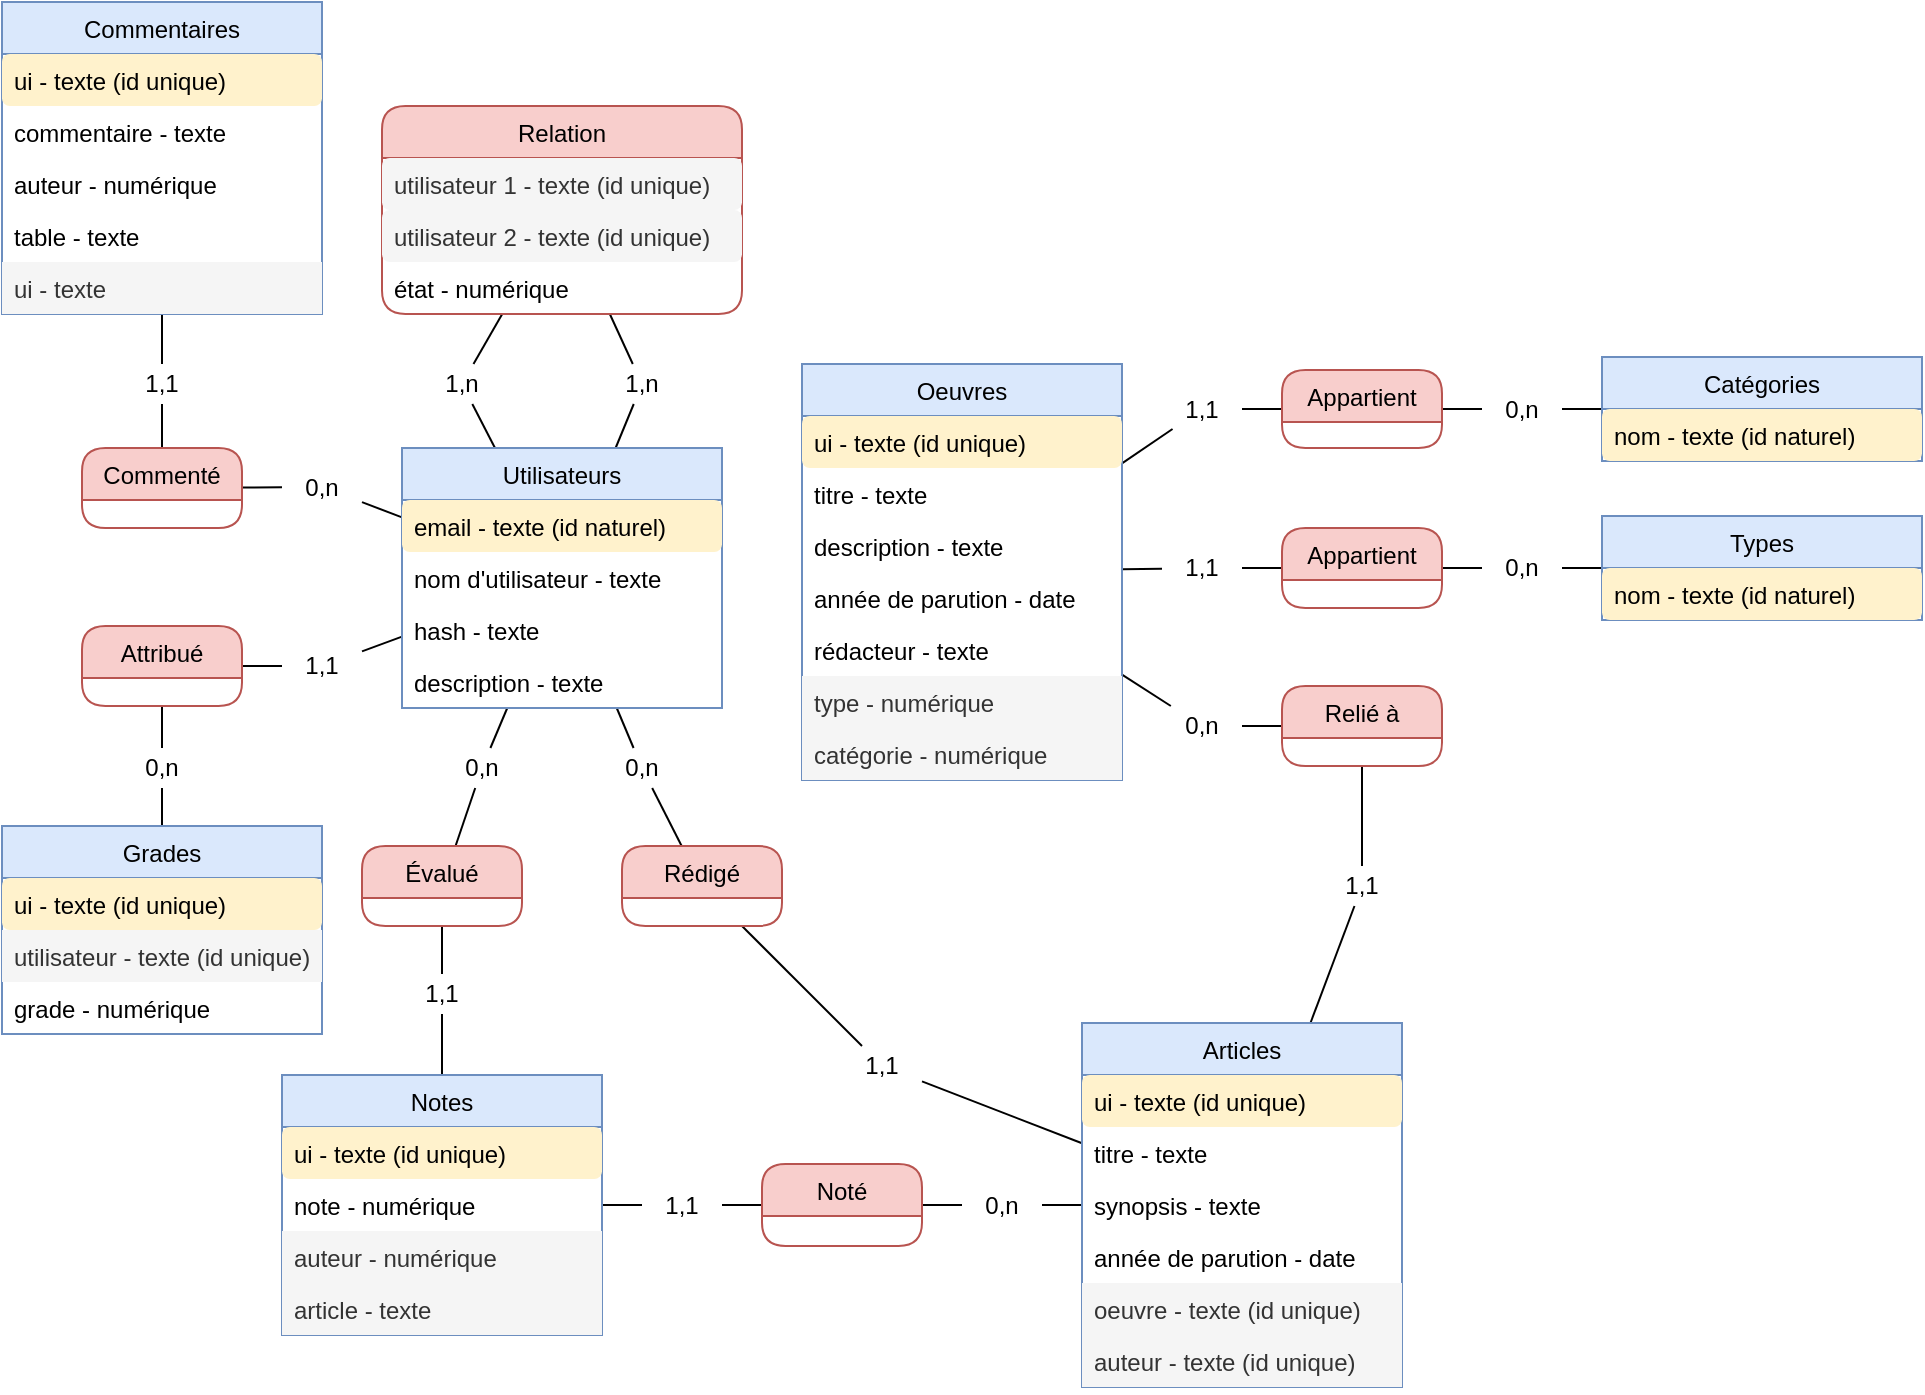 <mxfile version="12.9.9" type="device"><diagram id="rgYqjdOzjrFk8tCGsVnQ" name="Page-1"><mxGraphModel dx="1551" dy="1151" grid="1" gridSize="10" guides="1" tooltips="1" connect="1" arrows="1" fold="1" page="1" pageScale="1" pageWidth="1169" pageHeight="827" math="0" shadow="0"><root><mxCell id="0"/><mxCell id="1" parent="0"/><mxCell id="88NDeCI2T-r8Wqjc7Tor-28" value="" style="endArrow=none;html=1;" parent="1" source="88NDeCI2T-r8Wqjc7Tor-127" target="88NDeCI2T-r8Wqjc7Tor-65" edge="1"><mxGeometry width="50" height="50" relative="1" as="geometry"><mxPoint x="600" y="550" as="sourcePoint"/><mxPoint x="650" y="500" as="targetPoint"/></mxGeometry></mxCell><mxCell id="88NDeCI2T-r8Wqjc7Tor-29" value="" style="endArrow=none;html=1;" parent="1" source="88NDeCI2T-r8Wqjc7Tor-123" target="88NDeCI2T-r8Wqjc7Tor-69" edge="1"><mxGeometry width="50" height="50" relative="1" as="geometry"><mxPoint x="750" y="414.75" as="sourcePoint"/><mxPoint x="910" y="434.25" as="targetPoint"/></mxGeometry></mxCell><mxCell id="88NDeCI2T-r8Wqjc7Tor-30" value="" style="endArrow=none;html=1;" parent="1" source="88NDeCI2T-r8Wqjc7Tor-117" target="88NDeCI2T-r8Wqjc7Tor-35" edge="1"><mxGeometry width="50" height="50" relative="1" as="geometry"><mxPoint x="750" y="435.25" as="sourcePoint"/><mxPoint x="840" y="660" as="targetPoint"/></mxGeometry></mxCell><mxCell id="88NDeCI2T-r8Wqjc7Tor-38" value="" style="endArrow=none;html=1;" parent="1" source="88NDeCI2T-r8Wqjc7Tor-119" target="88NDeCI2T-r8Wqjc7Tor-35" edge="1"><mxGeometry width="50" height="50" relative="1" as="geometry"><mxPoint x="670" y="685.6" as="sourcePoint"/><mxPoint x="730.458" y="646" as="targetPoint"/></mxGeometry></mxCell><mxCell id="88NDeCI2T-r8Wqjc7Tor-39" value="" style="endArrow=none;html=1;" parent="1" source="88NDeCI2T-r8Wqjc7Tor-113" target="88NDeCI2T-r8Wqjc7Tor-20" edge="1"><mxGeometry width="50" height="50" relative="1" as="geometry"><mxPoint x="710" y="647.25" as="sourcePoint"/><mxPoint x="887.286" y="537" as="targetPoint"/></mxGeometry></mxCell><mxCell id="88NDeCI2T-r8Wqjc7Tor-41" value="" style="endArrow=none;html=1;" parent="1" source="88NDeCI2T-r8Wqjc7Tor-105" target="88NDeCI2T-r8Wqjc7Tor-75" edge="1"><mxGeometry width="50" height="50" relative="1" as="geometry"><mxPoint x="550" y="674.171" as="sourcePoint"/><mxPoint x="300" y="602.829" as="targetPoint"/></mxGeometry></mxCell><mxCell id="88NDeCI2T-r8Wqjc7Tor-42" value="" style="endArrow=none;html=1;" parent="1" source="88NDeCI2T-r8Wqjc7Tor-109" target="88NDeCI2T-r8Wqjc7Tor-72" edge="1"><mxGeometry width="50" height="50" relative="1" as="geometry"><mxPoint x="201.08" y="469" as="sourcePoint"/><mxPoint x="208.92" y="515.0" as="targetPoint"/></mxGeometry></mxCell><mxCell id="88NDeCI2T-r8Wqjc7Tor-59" value="" style="endArrow=none;html=1;" parent="1" source="88NDeCI2T-r8Wqjc7Tor-89" target="88NDeCI2T-r8Wqjc7Tor-85" edge="1"><mxGeometry width="50" height="50" relative="1" as="geometry"><mxPoint x="310" y="369.0" as="sourcePoint"/><mxPoint x="230" y="373" as="targetPoint"/></mxGeometry></mxCell><mxCell id="88NDeCI2T-r8Wqjc7Tor-68" value="" style="endArrow=none;html=1;" parent="1" source="88NDeCI2T-r8Wqjc7Tor-129" target="88NDeCI2T-r8Wqjc7Tor-65" edge="1"><mxGeometry width="50" height="50" relative="1" as="geometry"><mxPoint x="750" y="365.4" as="sourcePoint"/><mxPoint x="830" y="325.8" as="targetPoint"/></mxGeometry></mxCell><mxCell id="88NDeCI2T-r8Wqjc7Tor-71" value="" style="endArrow=none;html=1;" parent="1" source="88NDeCI2T-r8Wqjc7Tor-125" target="88NDeCI2T-r8Wqjc7Tor-69" edge="1"><mxGeometry width="50" height="50" relative="1" as="geometry"><mxPoint x="750" y="405.0" as="sourcePoint"/><mxPoint x="830" y="405.0" as="targetPoint"/></mxGeometry></mxCell><mxCell id="88NDeCI2T-r8Wqjc7Tor-74" value="" style="endArrow=none;html=1;" parent="1" source="88NDeCI2T-r8Wqjc7Tor-111" target="88NDeCI2T-r8Wqjc7Tor-72" edge="1"><mxGeometry width="50" height="50" relative="1" as="geometry"><mxPoint x="422.5" y="430" as="sourcePoint"/><mxPoint x="457.0" y="499.0" as="targetPoint"/></mxGeometry></mxCell><mxCell id="88NDeCI2T-r8Wqjc7Tor-77" value="" style="endArrow=none;html=1;" parent="1" source="88NDeCI2T-r8Wqjc7Tor-107" target="88NDeCI2T-r8Wqjc7Tor-75" edge="1"><mxGeometry width="50" height="50" relative="1" as="geometry"><mxPoint x="390" y="430" as="sourcePoint"/><mxPoint x="390" y="499.0" as="targetPoint"/></mxGeometry></mxCell><mxCell id="88NDeCI2T-r8Wqjc7Tor-80" value="" style="endArrow=none;html=1;" parent="1" source="88NDeCI2T-r8Wqjc7Tor-115" target="88NDeCI2T-r8Wqjc7Tor-2" edge="1"><mxGeometry width="50" height="50" relative="1" as="geometry"><mxPoint x="550" y="684.0" as="sourcePoint"/><mxPoint x="490" y="729" as="targetPoint"/></mxGeometry></mxCell><mxCell id="88NDeCI2T-r8Wqjc7Tor-83" value="" style="endArrow=none;html=1;" parent="1" source="88NDeCI2T-r8Wqjc7Tor-95" target="88NDeCI2T-r8Wqjc7Tor-81" edge="1"><mxGeometry width="50" height="50" relative="1" as="geometry"><mxPoint x="310" y="427" as="sourcePoint"/><mxPoint x="217.097" y="499" as="targetPoint"/></mxGeometry></mxCell><mxCell id="88NDeCI2T-r8Wqjc7Tor-84" value="" style="endArrow=none;html=1;" parent="1" source="88NDeCI2T-r8Wqjc7Tor-93" target="88NDeCI2T-r8Wqjc7Tor-13" edge="1"><mxGeometry width="50" height="50" relative="1" as="geometry"><mxPoint x="310" y="365" as="sourcePoint"/><mxPoint x="230" y="365" as="targetPoint"/></mxGeometry></mxCell><mxCell id="88NDeCI2T-r8Wqjc7Tor-87" value="" style="endArrow=none;html=1;" parent="1" source="88NDeCI2T-r8Wqjc7Tor-91" target="88NDeCI2T-r8Wqjc7Tor-85" edge="1"><mxGeometry width="50" height="50" relative="1" as="geometry"><mxPoint x="332.123" y="430" as="sourcePoint"/><mxPoint x="283.151" y="485" as="targetPoint"/></mxGeometry></mxCell><mxCell id="88NDeCI2T-r8Wqjc7Tor-89" value="1,1" style="text;html=1;strokeColor=none;fillColor=none;align=center;verticalAlign=middle;whiteSpace=wrap;rounded=0;" parent="1" vertex="1"><mxGeometry x="240" y="389" width="40" height="20" as="geometry"/></mxCell><mxCell id="88NDeCI2T-r8Wqjc7Tor-90" value="" style="endArrow=none;html=1;" parent="1" source="e8f-kxlMk1hAoLejaDmh-24" target="88NDeCI2T-r8Wqjc7Tor-89" edge="1"><mxGeometry width="50" height="50" relative="1" as="geometry"><mxPoint x="300" y="371" as="sourcePoint"/><mxPoint x="220" y="387.0" as="targetPoint"/></mxGeometry></mxCell><mxCell id="88NDeCI2T-r8Wqjc7Tor-91" value="0,n" style="text;html=1;strokeColor=none;fillColor=none;align=center;verticalAlign=middle;whiteSpace=wrap;rounded=0;" parent="1" vertex="1"><mxGeometry x="160" y="440" width="40" height="20" as="geometry"/></mxCell><mxCell id="88NDeCI2T-r8Wqjc7Tor-92" value="" style="endArrow=none;html=1;" parent="1" source="88NDeCI2T-r8Wqjc7Tor-54" target="88NDeCI2T-r8Wqjc7Tor-91" edge="1"><mxGeometry width="50" height="50" relative="1" as="geometry"><mxPoint x="60" y="410.6" as="sourcePoint"/><mxPoint x="140" y="400.2" as="targetPoint"/></mxGeometry></mxCell><mxCell id="88NDeCI2T-r8Wqjc7Tor-93" value="1,1" style="text;html=1;strokeColor=none;fillColor=none;align=center;verticalAlign=middle;whiteSpace=wrap;rounded=0;" parent="1" vertex="1"><mxGeometry x="160" y="248" width="40" height="20" as="geometry"/></mxCell><mxCell id="88NDeCI2T-r8Wqjc7Tor-94" value="" style="endArrow=none;html=1;" parent="1" source="88NDeCI2T-r8Wqjc7Tor-81" target="88NDeCI2T-r8Wqjc7Tor-93" edge="1"><mxGeometry width="50" height="50" relative="1" as="geometry"><mxPoint x="140" y="237.4" as="sourcePoint"/><mxPoint x="60" y="242.2" as="targetPoint"/></mxGeometry></mxCell><mxCell id="88NDeCI2T-r8Wqjc7Tor-95" value="0,n" style="text;html=1;strokeColor=none;fillColor=none;align=center;verticalAlign=middle;whiteSpace=wrap;rounded=0;" parent="1" vertex="1"><mxGeometry x="240" y="299.5" width="40" height="20" as="geometry"/></mxCell><mxCell id="88NDeCI2T-r8Wqjc7Tor-96" value="" style="endArrow=none;html=1;" parent="1" source="e8f-kxlMk1hAoLejaDmh-24" target="88NDeCI2T-r8Wqjc7Tor-95" edge="1"><mxGeometry width="50" height="50" relative="1" as="geometry"><mxPoint x="300" y="307.0" as="sourcePoint"/><mxPoint x="220" y="259.0" as="targetPoint"/></mxGeometry></mxCell><mxCell id="88NDeCI2T-r8Wqjc7Tor-99" value="1,n" style="text;html=1;strokeColor=none;fillColor=none;align=center;verticalAlign=middle;whiteSpace=wrap;rounded=0;" parent="1" vertex="1"><mxGeometry x="310" y="248" width="40" height="20" as="geometry"/></mxCell><mxCell id="88NDeCI2T-r8Wqjc7Tor-100" value="" style="endArrow=none;html=1;" parent="1" source="e8f-kxlMk1hAoLejaDmh-24" target="88NDeCI2T-r8Wqjc7Tor-99" edge="1"><mxGeometry width="50" height="50" relative="1" as="geometry"><mxPoint x="335.172" y="290" as="sourcePoint"/><mxPoint x="337.551" y="193" as="targetPoint"/><Array as="points"/></mxGeometry></mxCell><mxCell id="88NDeCI2T-r8Wqjc7Tor-101" value="" style="endArrow=none;html=1;" parent="1" source="88NDeCI2T-r8Wqjc7Tor-45" target="88NDeCI2T-r8Wqjc7Tor-99" edge="1"><mxGeometry width="50" height="50" relative="1" as="geometry"><mxPoint x="345.932" y="300" as="sourcePoint"/><mxPoint x="316.78" y="257" as="targetPoint"/><Array as="points"/></mxGeometry></mxCell><mxCell id="88NDeCI2T-r8Wqjc7Tor-102" value="1,n" style="text;html=1;strokeColor=none;fillColor=none;align=center;verticalAlign=middle;whiteSpace=wrap;rounded=0;" parent="1" vertex="1"><mxGeometry x="400" y="248" width="40" height="20" as="geometry"/></mxCell><mxCell id="88NDeCI2T-r8Wqjc7Tor-103" value="" style="endArrow=none;html=1;" parent="1" source="88NDeCI2T-r8Wqjc7Tor-45" target="88NDeCI2T-r8Wqjc7Tor-102" edge="1"><mxGeometry width="50" height="50" relative="1" as="geometry"><mxPoint x="346.667" y="203" as="sourcePoint"/><mxPoint x="318.333" y="237" as="targetPoint"/><Array as="points"/></mxGeometry></mxCell><mxCell id="88NDeCI2T-r8Wqjc7Tor-104" value="" style="endArrow=none;html=1;" parent="1" source="e8f-kxlMk1hAoLejaDmh-24" target="88NDeCI2T-r8Wqjc7Tor-102" edge="1"><mxGeometry width="50" height="50" relative="1" as="geometry"><mxPoint x="427.526" y="203" as="sourcePoint"/><mxPoint x="452.784" y="238" as="targetPoint"/><Array as="points"/></mxGeometry></mxCell><mxCell id="88NDeCI2T-r8Wqjc7Tor-105" value="0,n" style="text;html=1;strokeColor=none;fillColor=none;align=center;verticalAlign=middle;whiteSpace=wrap;rounded=0;" parent="1" vertex="1"><mxGeometry x="320" y="440" width="40" height="20" as="geometry"/></mxCell><mxCell id="88NDeCI2T-r8Wqjc7Tor-106" value="" style="endArrow=none;html=1;" parent="1" source="e8f-kxlMk1hAoLejaDmh-24" target="88NDeCI2T-r8Wqjc7Tor-105" edge="1"><mxGeometry width="50" height="50" relative="1" as="geometry"><mxPoint x="380" y="420" as="sourcePoint"/><mxPoint x="380" y="489.0" as="targetPoint"/></mxGeometry></mxCell><mxCell id="88NDeCI2T-r8Wqjc7Tor-107" value="1,1" style="text;html=1;strokeColor=none;fillColor=none;align=center;verticalAlign=middle;whiteSpace=wrap;rounded=0;" parent="1" vertex="1"><mxGeometry x="300" y="553" width="40" height="20" as="geometry"/></mxCell><mxCell id="88NDeCI2T-r8Wqjc7Tor-108" value="" style="endArrow=none;html=1;" parent="1" source="88NDeCI2T-r8Wqjc7Tor-20" target="88NDeCI2T-r8Wqjc7Tor-107" edge="1"><mxGeometry width="50" height="50" relative="1" as="geometry"><mxPoint x="380" y="609.0" as="sourcePoint"/><mxPoint x="380" y="541" as="targetPoint"/></mxGeometry></mxCell><mxCell id="88NDeCI2T-r8Wqjc7Tor-109" value="0,n" style="text;html=1;strokeColor=none;fillColor=none;align=center;verticalAlign=middle;whiteSpace=wrap;rounded=0;" parent="1" vertex="1"><mxGeometry x="400" y="440" width="40" height="20" as="geometry"/></mxCell><mxCell id="88NDeCI2T-r8Wqjc7Tor-110" value="" style="endArrow=none;html=1;" parent="1" source="e8f-kxlMk1hAoLejaDmh-24" target="88NDeCI2T-r8Wqjc7Tor-109" edge="1"><mxGeometry width="50" height="50" relative="1" as="geometry"><mxPoint x="416.562" y="420" as="sourcePoint"/><mxPoint x="455.375" y="489.0" as="targetPoint"/></mxGeometry></mxCell><mxCell id="88NDeCI2T-r8Wqjc7Tor-111" value="1,1" style="text;html=1;strokeColor=none;fillColor=none;align=center;verticalAlign=middle;whiteSpace=wrap;rounded=0;" parent="1" vertex="1"><mxGeometry x="520" y="589" width="40" height="20" as="geometry"/></mxCell><mxCell id="88NDeCI2T-r8Wqjc7Tor-112" value="" style="endArrow=none;html=1;" parent="1" source="88NDeCI2T-r8Wqjc7Tor-2" target="88NDeCI2T-r8Wqjc7Tor-111" edge="1"><mxGeometry width="50" height="50" relative="1" as="geometry"><mxPoint x="700" y="642.613" as="sourcePoint"/><mxPoint x="510" y="537.194" as="targetPoint"/></mxGeometry></mxCell><mxCell id="88NDeCI2T-r8Wqjc7Tor-113" value="1,1" style="text;html=1;strokeColor=none;fillColor=none;align=center;verticalAlign=middle;whiteSpace=wrap;rounded=0;" parent="1" vertex="1"><mxGeometry x="420" y="658.5" width="40" height="20" as="geometry"/></mxCell><mxCell id="88NDeCI2T-r8Wqjc7Tor-114" value="" style="endArrow=none;html=1;" parent="1" source="88NDeCI2T-r8Wqjc7Tor-78" target="88NDeCI2T-r8Wqjc7Tor-113" edge="1"><mxGeometry width="50" height="50" relative="1" as="geometry"><mxPoint x="540" y="674.0" as="sourcePoint"/><mxPoint x="460" y="674.0" as="targetPoint"/></mxGeometry></mxCell><mxCell id="88NDeCI2T-r8Wqjc7Tor-115" value="0,n" style="text;html=1;strokeColor=none;fillColor=none;align=center;verticalAlign=middle;whiteSpace=wrap;rounded=0;" parent="1" vertex="1"><mxGeometry x="580" y="658.5" width="40" height="20" as="geometry"/></mxCell><mxCell id="88NDeCI2T-r8Wqjc7Tor-116" value="" style="endArrow=none;html=1;" parent="1" source="88NDeCI2T-r8Wqjc7Tor-78" target="88NDeCI2T-r8Wqjc7Tor-115" edge="1"><mxGeometry width="50" height="50" relative="1" as="geometry"><mxPoint x="620" y="676.6" as="sourcePoint"/><mxPoint x="700" y="681.8" as="targetPoint"/></mxGeometry></mxCell><mxCell id="88NDeCI2T-r8Wqjc7Tor-117" value="1,1" style="text;html=1;strokeColor=none;fillColor=none;align=center;verticalAlign=middle;whiteSpace=wrap;rounded=0;" parent="1" vertex="1"><mxGeometry x="760" y="499" width="40" height="20" as="geometry"/></mxCell><mxCell id="88NDeCI2T-r8Wqjc7Tor-118" value="" style="endArrow=none;html=1;" parent="1" source="88NDeCI2T-r8Wqjc7Tor-2" target="88NDeCI2T-r8Wqjc7Tor-117" edge="1"><mxGeometry width="50" height="50" relative="1" as="geometry"><mxPoint x="827.035" y="609" as="sourcePoint"/><mxPoint x="876.482" y="527" as="targetPoint"/></mxGeometry></mxCell><mxCell id="88NDeCI2T-r8Wqjc7Tor-119" value="0,n" style="text;html=1;strokeColor=none;fillColor=none;align=center;verticalAlign=middle;whiteSpace=wrap;rounded=0;" parent="1" vertex="1"><mxGeometry x="680" y="419" width="40" height="20" as="geometry"/></mxCell><mxCell id="88NDeCI2T-r8Wqjc7Tor-120" value="" style="endArrow=none;html=1;" parent="1" source="e8f-kxlMk1hAoLejaDmh-10" target="88NDeCI2T-r8Wqjc7Tor-119" edge="1"><mxGeometry width="50" height="50" relative="1" as="geometry"><mxPoint x="740" y="426" as="sourcePoint"/><mxPoint x="820" y="457" as="targetPoint"/></mxGeometry></mxCell><mxCell id="88NDeCI2T-r8Wqjc7Tor-123" value="1,1" style="text;html=1;strokeColor=none;fillColor=none;align=center;verticalAlign=middle;whiteSpace=wrap;rounded=0;" parent="1" vertex="1"><mxGeometry x="680" y="340" width="40" height="20" as="geometry"/></mxCell><mxCell id="88NDeCI2T-r8Wqjc7Tor-124" value="" style="endArrow=none;html=1;" parent="1" source="e8f-kxlMk1hAoLejaDmh-10" target="88NDeCI2T-r8Wqjc7Tor-123" edge="1"><mxGeometry width="50" height="50" relative="1" as="geometry"><mxPoint x="740" y="395" as="sourcePoint"/><mxPoint x="820" y="395.0" as="targetPoint"/></mxGeometry></mxCell><mxCell id="88NDeCI2T-r8Wqjc7Tor-125" value="0,n" style="text;html=1;strokeColor=none;fillColor=none;align=center;verticalAlign=middle;whiteSpace=wrap;rounded=0;" parent="1" vertex="1"><mxGeometry x="840" y="340" width="40" height="20" as="geometry"/></mxCell><mxCell id="88NDeCI2T-r8Wqjc7Tor-126" value="" style="endArrow=none;html=1;" parent="1" source="e8f-kxlMk1hAoLejaDmh-22" target="88NDeCI2T-r8Wqjc7Tor-125" edge="1"><mxGeometry width="50" height="50" relative="1" as="geometry"><mxPoint x="980" y="395.0" as="sourcePoint"/><mxPoint x="900" y="395.0" as="targetPoint"/></mxGeometry></mxCell><mxCell id="88NDeCI2T-r8Wqjc7Tor-127" value="1,1" style="text;html=1;strokeColor=none;fillColor=none;align=center;verticalAlign=middle;whiteSpace=wrap;rounded=0;" parent="1" vertex="1"><mxGeometry x="680" y="260.5" width="40" height="20" as="geometry"/></mxCell><mxCell id="88NDeCI2T-r8Wqjc7Tor-128" value="" style="endArrow=none;html=1;" parent="1" source="e8f-kxlMk1hAoLejaDmh-10" target="88NDeCI2T-r8Wqjc7Tor-127" edge="1"><mxGeometry width="50" height="50" relative="1" as="geometry"><mxPoint x="740" y="363.4" as="sourcePoint"/><mxPoint x="820" y="331.8" as="targetPoint"/></mxGeometry></mxCell><mxCell id="88NDeCI2T-r8Wqjc7Tor-129" value="0,n" style="text;html=1;strokeColor=none;fillColor=none;align=center;verticalAlign=middle;whiteSpace=wrap;rounded=0;" parent="1" vertex="1"><mxGeometry x="840" y="260.5" width="40" height="20" as="geometry"/></mxCell><mxCell id="88NDeCI2T-r8Wqjc7Tor-130" value="" style="endArrow=none;html=1;" parent="1" source="e8f-kxlMk1hAoLejaDmh-18" target="88NDeCI2T-r8Wqjc7Tor-129" edge="1"><mxGeometry width="50" height="50" relative="1" as="geometry"><mxPoint x="980" y="316" as="sourcePoint"/><mxPoint x="900" y="316" as="targetPoint"/></mxGeometry></mxCell><mxCell id="e8f-kxlMk1hAoLejaDmh-24" value="Utilisateurs" style="swimlane;fontStyle=0;childLayout=stackLayout;horizontal=1;startSize=26;fillColor=#dae8fc;horizontalStack=0;resizeParent=1;resizeParentMax=0;resizeLast=0;collapsible=1;marginBottom=0;strokeColor=#6c8ebf;rounded=0;" parent="1" vertex="1"><mxGeometry x="300" y="290" width="160" height="130" as="geometry"/></mxCell><mxCell id="88NDeCI2T-r8Wqjc7Tor-1" value="email - texte (id naturel)" style="text;strokeColor=none;fillColor=#fff2cc;align=left;verticalAlign=top;spacingLeft=4;spacingRight=4;overflow=hidden;rotatable=0;points=[[0,0.5],[1,0.5]];portConstraint=eastwest;rounded=1;" parent="e8f-kxlMk1hAoLejaDmh-24" vertex="1"><mxGeometry y="26" width="160" height="26" as="geometry"/></mxCell><mxCell id="e8f-kxlMk1hAoLejaDmh-25" value="nom d'utilisateur - texte" style="text;strokeColor=none;fillColor=none;align=left;verticalAlign=top;spacingLeft=4;spacingRight=4;overflow=hidden;rotatable=0;points=[[0,0.5],[1,0.5]];portConstraint=eastwest;" parent="e8f-kxlMk1hAoLejaDmh-24" vertex="1"><mxGeometry y="52" width="160" height="26" as="geometry"/></mxCell><mxCell id="e8f-kxlMk1hAoLejaDmh-26" value="hash - texte" style="text;strokeColor=none;fillColor=none;align=left;verticalAlign=top;spacingLeft=4;spacingRight=4;overflow=hidden;rotatable=0;points=[[0,0.5],[1,0.5]];portConstraint=eastwest;" parent="e8f-kxlMk1hAoLejaDmh-24" vertex="1"><mxGeometry y="78" width="160" height="26" as="geometry"/></mxCell><mxCell id="e8f-kxlMk1hAoLejaDmh-27" value="description - texte" style="text;strokeColor=none;fillColor=none;align=left;verticalAlign=top;spacingLeft=4;spacingRight=4;overflow=hidden;rotatable=0;points=[[0,0.5],[1,0.5]];portConstraint=eastwest;" parent="e8f-kxlMk1hAoLejaDmh-24" vertex="1"><mxGeometry y="104" width="160" height="26" as="geometry"/></mxCell><mxCell id="88NDeCI2T-r8Wqjc7Tor-45" value="Relation" style="swimlane;fontStyle=0;childLayout=stackLayout;horizontal=1;startSize=26;fillColor=#f8cecc;horizontalStack=0;resizeParent=1;resizeParentMax=0;resizeLast=0;collapsible=1;marginBottom=0;strokeColor=#b85450;rounded=1;" parent="1" vertex="1"><mxGeometry x="290" y="119" width="180" height="104" as="geometry"/></mxCell><mxCell id="88NDeCI2T-r8Wqjc7Tor-46" value="utilisateur 1 - texte (id unique)" style="text;strokeColor=none;fillColor=#f5f5f5;align=left;verticalAlign=top;spacingLeft=4;spacingRight=4;overflow=hidden;rotatable=0;points=[[0,0.5],[1,0.5]];portConstraint=eastwest;rounded=1;fontColor=#333333;" parent="88NDeCI2T-r8Wqjc7Tor-45" vertex="1"><mxGeometry y="26" width="180" height="26" as="geometry"/></mxCell><mxCell id="88NDeCI2T-r8Wqjc7Tor-47" value="utilisateur 2 - texte (id unique)" style="text;strokeColor=none;fillColor=#f5f5f5;align=left;verticalAlign=top;spacingLeft=4;spacingRight=4;overflow=hidden;rotatable=0;points=[[0,0.5],[1,0.5]];portConstraint=eastwest;rounded=1;fontColor=#333333;" parent="88NDeCI2T-r8Wqjc7Tor-45" vertex="1"><mxGeometry y="52" width="180" height="26" as="geometry"/></mxCell><mxCell id="88NDeCI2T-r8Wqjc7Tor-48" value="état - numérique" style="text;align=left;verticalAlign=top;spacingLeft=4;spacingRight=4;overflow=hidden;rotatable=0;points=[[0,0.5],[1,0.5]];portConstraint=eastwest;rounded=1;" parent="88NDeCI2T-r8Wqjc7Tor-45" vertex="1"><mxGeometry y="78" width="180" height="26" as="geometry"/></mxCell><mxCell id="88NDeCI2T-r8Wqjc7Tor-81" value="Commenté" style="swimlane;fontStyle=0;childLayout=stackLayout;horizontal=1;startSize=26;fillColor=#f8cecc;horizontalStack=0;resizeParent=1;resizeParentMax=0;resizeLast=0;collapsible=1;marginBottom=0;strokeColor=#b85450;rounded=1;" parent="1" vertex="1"><mxGeometry x="140" y="290" width="80" height="40" as="geometry"><mxRectangle x="740" y="70" width="90" height="26" as="alternateBounds"/></mxGeometry></mxCell><mxCell id="88NDeCI2T-r8Wqjc7Tor-13" value="Commentaires" style="swimlane;fontStyle=0;childLayout=stackLayout;horizontal=1;startSize=26;fillColor=#dae8fc;horizontalStack=0;resizeParent=1;resizeParentMax=0;resizeLast=0;collapsible=1;marginBottom=0;strokeColor=#6c8ebf;rounded=0;" parent="1" vertex="1"><mxGeometry x="100" y="67" width="160" height="156" as="geometry"/></mxCell><mxCell id="88NDeCI2T-r8Wqjc7Tor-26" value="ui - texte (id unique)" style="text;strokeColor=none;fillColor=#fff2cc;align=left;verticalAlign=top;spacingLeft=4;spacingRight=4;overflow=hidden;rotatable=0;points=[[0,0.5],[1,0.5]];portConstraint=eastwest;rounded=1;" parent="88NDeCI2T-r8Wqjc7Tor-13" vertex="1"><mxGeometry y="26" width="160" height="26" as="geometry"/></mxCell><mxCell id="88NDeCI2T-r8Wqjc7Tor-14" value="commentaire - texte" style="text;strokeColor=none;fillColor=none;align=left;verticalAlign=top;spacingLeft=4;spacingRight=4;overflow=hidden;rotatable=0;points=[[0,0.5],[1,0.5]];portConstraint=eastwest;" parent="88NDeCI2T-r8Wqjc7Tor-13" vertex="1"><mxGeometry y="52" width="160" height="26" as="geometry"/></mxCell><mxCell id="88NDeCI2T-r8Wqjc7Tor-15" value="auteur - numérique" style="text;align=left;verticalAlign=top;spacingLeft=4;spacingRight=4;overflow=hidden;rotatable=0;points=[[0,0.5],[1,0.5]];portConstraint=eastwest;" parent="88NDeCI2T-r8Wqjc7Tor-13" vertex="1"><mxGeometry y="78" width="160" height="26" as="geometry"/></mxCell><mxCell id="88NDeCI2T-r8Wqjc7Tor-16" value="table - texte" style="text;align=left;verticalAlign=top;spacingLeft=4;spacingRight=4;overflow=hidden;rotatable=0;points=[[0,0.5],[1,0.5]];portConstraint=eastwest;" parent="88NDeCI2T-r8Wqjc7Tor-13" vertex="1"><mxGeometry y="104" width="160" height="26" as="geometry"/></mxCell><mxCell id="88NDeCI2T-r8Wqjc7Tor-17" value="ui - texte" style="text;strokeColor=none;fillColor=#f5f5f5;align=left;verticalAlign=top;spacingLeft=4;spacingRight=4;overflow=hidden;rotatable=0;points=[[0,0.5],[1,0.5]];portConstraint=eastwest;fontColor=#333333;" parent="88NDeCI2T-r8Wqjc7Tor-13" vertex="1"><mxGeometry y="130" width="160" height="26" as="geometry"/></mxCell><mxCell id="88NDeCI2T-r8Wqjc7Tor-85" value="Attribué" style="swimlane;fontStyle=0;childLayout=stackLayout;horizontal=1;startSize=26;fillColor=#f8cecc;horizontalStack=0;resizeParent=1;resizeParentMax=0;resizeLast=0;collapsible=1;marginBottom=0;strokeColor=#b85450;rounded=1;" parent="1" vertex="1"><mxGeometry x="140" y="379" width="80" height="40" as="geometry"><mxRectangle x="740" y="70" width="90" height="26" as="alternateBounds"/></mxGeometry></mxCell><mxCell id="88NDeCI2T-r8Wqjc7Tor-54" value="Grades" style="swimlane;fontStyle=0;childLayout=stackLayout;horizontal=1;startSize=26;fillColor=#dae8fc;horizontalStack=0;resizeParent=1;resizeParentMax=0;resizeLast=0;collapsible=1;marginBottom=0;strokeColor=#6c8ebf;rounded=0;" parent="1" vertex="1"><mxGeometry x="100" y="479" width="160" height="104" as="geometry"/></mxCell><mxCell id="88NDeCI2T-r8Wqjc7Tor-60" value="ui - texte (id unique)" style="text;strokeColor=none;fillColor=#fff2cc;align=left;verticalAlign=top;spacingLeft=4;spacingRight=4;overflow=hidden;rotatable=0;points=[[0,0.5],[1,0.5]];portConstraint=eastwest;rounded=1;" parent="88NDeCI2T-r8Wqjc7Tor-54" vertex="1"><mxGeometry y="26" width="160" height="26" as="geometry"/></mxCell><mxCell id="88NDeCI2T-r8Wqjc7Tor-55" value="utilisateur - texte (id unique)" style="text;strokeColor=none;fillColor=#f5f5f5;align=left;verticalAlign=top;spacingLeft=4;spacingRight=4;overflow=hidden;rotatable=0;points=[[0,0.5],[1,0.5]];portConstraint=eastwest;fontColor=#333333;" parent="88NDeCI2T-r8Wqjc7Tor-54" vertex="1"><mxGeometry y="52" width="160" height="26" as="geometry"/></mxCell><mxCell id="88NDeCI2T-r8Wqjc7Tor-57" value="grade - numérique" style="text;strokeColor=none;fillColor=none;align=left;verticalAlign=top;spacingLeft=4;spacingRight=4;overflow=hidden;rotatable=0;points=[[0,0.5],[1,0.5]];portConstraint=eastwest;" parent="88NDeCI2T-r8Wqjc7Tor-54" vertex="1"><mxGeometry y="78" width="160" height="26" as="geometry"/></mxCell><mxCell id="88NDeCI2T-r8Wqjc7Tor-72" value="Rédigé" style="swimlane;fontStyle=0;childLayout=stackLayout;horizontal=1;startSize=26;fillColor=#f8cecc;horizontalStack=0;resizeParent=1;resizeParentMax=0;resizeLast=0;collapsible=1;marginBottom=0;strokeColor=#b85450;rounded=1;" parent="1" vertex="1"><mxGeometry x="410" y="489" width="80" height="40" as="geometry"><mxRectangle x="740" y="70" width="90" height="26" as="alternateBounds"/></mxGeometry></mxCell><mxCell id="88NDeCI2T-r8Wqjc7Tor-75" value="Évalué" style="swimlane;fontStyle=0;childLayout=stackLayout;horizontal=1;startSize=26;fillColor=#f8cecc;horizontalStack=0;resizeParent=1;resizeParentMax=0;resizeLast=0;collapsible=1;marginBottom=0;strokeColor=#b85450;rounded=1;" parent="1" vertex="1"><mxGeometry x="280" y="489" width="80" height="40" as="geometry"><mxRectangle x="740" y="70" width="90" height="26" as="alternateBounds"/></mxGeometry></mxCell><mxCell id="88NDeCI2T-r8Wqjc7Tor-20" value="Notes" style="swimlane;fontStyle=0;childLayout=stackLayout;horizontal=1;startSize=26;fillColor=#dae8fc;horizontalStack=0;resizeParent=1;resizeParentMax=0;resizeLast=0;collapsible=1;marginBottom=0;strokeColor=#6c8ebf;rounded=0;" parent="1" vertex="1"><mxGeometry x="240" y="603.5" width="160" height="130" as="geometry"/></mxCell><mxCell id="88NDeCI2T-r8Wqjc7Tor-25" value="ui - texte (id unique)" style="text;strokeColor=none;fillColor=#fff2cc;align=left;verticalAlign=top;spacingLeft=4;spacingRight=4;overflow=hidden;rotatable=0;points=[[0,0.5],[1,0.5]];portConstraint=eastwest;rounded=1;" parent="88NDeCI2T-r8Wqjc7Tor-20" vertex="1"><mxGeometry y="26" width="160" height="26" as="geometry"/></mxCell><mxCell id="88NDeCI2T-r8Wqjc7Tor-21" value="note - numérique" style="text;strokeColor=none;fillColor=none;align=left;verticalAlign=top;spacingLeft=4;spacingRight=4;overflow=hidden;rotatable=0;points=[[0,0.5],[1,0.5]];portConstraint=eastwest;" parent="88NDeCI2T-r8Wqjc7Tor-20" vertex="1"><mxGeometry y="52" width="160" height="26" as="geometry"/></mxCell><mxCell id="88NDeCI2T-r8Wqjc7Tor-22" value="auteur - numérique" style="text;strokeColor=none;fillColor=#f5f5f5;align=left;verticalAlign=top;spacingLeft=4;spacingRight=4;overflow=hidden;rotatable=0;points=[[0,0.5],[1,0.5]];portConstraint=eastwest;fontColor=#333333;" parent="88NDeCI2T-r8Wqjc7Tor-20" vertex="1"><mxGeometry y="78" width="160" height="26" as="geometry"/></mxCell><mxCell id="88NDeCI2T-r8Wqjc7Tor-24" value="article - texte" style="text;strokeColor=none;fillColor=#f5f5f5;align=left;verticalAlign=top;spacingLeft=4;spacingRight=4;overflow=hidden;rotatable=0;points=[[0,0.5],[1,0.5]];portConstraint=eastwest;fontColor=#333333;" parent="88NDeCI2T-r8Wqjc7Tor-20" vertex="1"><mxGeometry y="104" width="160" height="26" as="geometry"/></mxCell><mxCell id="88NDeCI2T-r8Wqjc7Tor-78" value="Noté" style="swimlane;fontStyle=0;childLayout=stackLayout;horizontal=1;startSize=26;fillColor=#f8cecc;horizontalStack=0;resizeParent=1;resizeParentMax=0;resizeLast=0;collapsible=1;marginBottom=0;strokeColor=#b85450;rounded=1;" parent="1" vertex="1"><mxGeometry x="480" y="648" width="80" height="41" as="geometry"><mxRectangle x="740" y="70" width="90" height="26" as="alternateBounds"/></mxGeometry></mxCell><mxCell id="e8f-kxlMk1hAoLejaDmh-10" value="Oeuvres" style="swimlane;fontStyle=0;childLayout=stackLayout;horizontal=1;startSize=26;fillColor=#dae8fc;horizontalStack=0;resizeParent=1;resizeParentMax=0;resizeLast=0;collapsible=1;marginBottom=0;strokeColor=#6c8ebf;rounded=0;" parent="1" vertex="1"><mxGeometry x="500" y="248" width="160" height="208" as="geometry"/></mxCell><mxCell id="88NDeCI2T-r8Wqjc7Tor-19" value="ui - texte (id unique)" style="text;strokeColor=none;fillColor=#fff2cc;align=left;verticalAlign=top;spacingLeft=4;spacingRight=4;overflow=hidden;rotatable=0;points=[[0,0.5],[1,0.5]];portConstraint=eastwest;rounded=1;" parent="e8f-kxlMk1hAoLejaDmh-10" vertex="1"><mxGeometry y="26" width="160" height="26" as="geometry"/></mxCell><mxCell id="e8f-kxlMk1hAoLejaDmh-11" value="titre - texte" style="text;strokeColor=none;fillColor=none;align=left;verticalAlign=top;spacingLeft=4;spacingRight=4;overflow=hidden;rotatable=0;points=[[0,0.5],[1,0.5]];portConstraint=eastwest;" parent="e8f-kxlMk1hAoLejaDmh-10" vertex="1"><mxGeometry y="52" width="160" height="26" as="geometry"/></mxCell><mxCell id="e8f-kxlMk1hAoLejaDmh-12" value="description - texte" style="text;strokeColor=none;fillColor=none;align=left;verticalAlign=top;spacingLeft=4;spacingRight=4;overflow=hidden;rotatable=0;points=[[0,0.5],[1,0.5]];portConstraint=eastwest;" parent="e8f-kxlMk1hAoLejaDmh-10" vertex="1"><mxGeometry y="78" width="160" height="26" as="geometry"/></mxCell><mxCell id="88NDeCI2T-r8Wqjc7Tor-10" value="année de parution - date" style="text;strokeColor=none;fillColor=none;align=left;verticalAlign=top;spacingLeft=4;spacingRight=4;overflow=hidden;rotatable=0;points=[[0,0.5],[1,0.5]];portConstraint=eastwest;" parent="e8f-kxlMk1hAoLejaDmh-10" vertex="1"><mxGeometry y="104" width="160" height="26" as="geometry"/></mxCell><mxCell id="e8f-kxlMk1hAoLejaDmh-16" value="rédacteur - texte" style="text;strokeColor=none;fillColor=none;align=left;verticalAlign=top;spacingLeft=4;spacingRight=4;overflow=hidden;rotatable=0;points=[[0,0.5],[1,0.5]];portConstraint=eastwest;" parent="e8f-kxlMk1hAoLejaDmh-10" vertex="1"><mxGeometry y="130" width="160" height="26" as="geometry"/></mxCell><mxCell id="88NDeCI2T-r8Wqjc7Tor-27" value="type - numérique" style="text;strokeColor=none;fillColor=#f5f5f5;align=left;verticalAlign=top;spacingLeft=4;spacingRight=4;overflow=hidden;rotatable=0;points=[[0,0.5],[1,0.5]];portConstraint=eastwest;fontColor=#333333;" parent="e8f-kxlMk1hAoLejaDmh-10" vertex="1"><mxGeometry y="156" width="160" height="26" as="geometry"/></mxCell><mxCell id="e8f-kxlMk1hAoLejaDmh-15" value="catégorie - numérique" style="text;strokeColor=none;fillColor=#f5f5f5;align=left;verticalAlign=top;spacingLeft=4;spacingRight=4;overflow=hidden;rotatable=0;points=[[0,0.5],[1,0.5]];portConstraint=eastwest;fontColor=#333333;" parent="e8f-kxlMk1hAoLejaDmh-10" vertex="1"><mxGeometry y="182" width="160" height="26" as="geometry"/></mxCell><mxCell id="88NDeCI2T-r8Wqjc7Tor-65" value="Appartient" style="swimlane;fontStyle=0;childLayout=stackLayout;horizontal=1;startSize=26;fillColor=#f8cecc;horizontalStack=0;resizeParent=1;resizeParentMax=0;resizeLast=0;collapsible=1;marginBottom=0;strokeColor=#b85450;rounded=1;" parent="1" vertex="1"><mxGeometry x="740" y="251" width="80" height="39" as="geometry"><mxRectangle x="740" y="70" width="90" height="26" as="alternateBounds"/></mxGeometry></mxCell><mxCell id="88NDeCI2T-r8Wqjc7Tor-69" value="Appartient" style="swimlane;fontStyle=0;childLayout=stackLayout;horizontal=1;startSize=26;fillColor=#f8cecc;horizontalStack=0;resizeParent=1;resizeParentMax=0;resizeLast=0;collapsible=1;marginBottom=0;strokeColor=#b85450;rounded=1;" parent="1" vertex="1"><mxGeometry x="740" y="330" width="80" height="40" as="geometry"><mxRectangle x="740" y="70" width="90" height="26" as="alternateBounds"/></mxGeometry></mxCell><mxCell id="88NDeCI2T-r8Wqjc7Tor-35" value="Relié à" style="swimlane;fontStyle=0;childLayout=stackLayout;horizontal=1;startSize=26;fillColor=#f8cecc;horizontalStack=0;resizeParent=1;resizeParentMax=0;resizeLast=0;collapsible=1;marginBottom=0;strokeColor=#b85450;rounded=1;" parent="1" vertex="1"><mxGeometry x="740" y="409" width="80" height="40" as="geometry"/></mxCell><mxCell id="88NDeCI2T-r8Wqjc7Tor-2" value="Articles" style="swimlane;fontStyle=0;childLayout=stackLayout;horizontal=1;startSize=26;fillColor=#dae8fc;horizontalStack=0;resizeParent=1;resizeParentMax=0;resizeLast=0;collapsible=1;marginBottom=0;strokeColor=#6c8ebf;rounded=0;" parent="1" vertex="1"><mxGeometry x="640" y="577.5" width="160" height="182" as="geometry"/></mxCell><mxCell id="88NDeCI2T-r8Wqjc7Tor-18" value="ui - texte (id unique)" style="text;strokeColor=none;fillColor=#fff2cc;align=left;verticalAlign=top;spacingLeft=4;spacingRight=4;overflow=hidden;rotatable=0;points=[[0,0.5],[1,0.5]];portConstraint=eastwest;rounded=1;" parent="88NDeCI2T-r8Wqjc7Tor-2" vertex="1"><mxGeometry y="26" width="160" height="26" as="geometry"/></mxCell><mxCell id="88NDeCI2T-r8Wqjc7Tor-3" value="titre - texte" style="text;strokeColor=none;fillColor=none;align=left;verticalAlign=top;spacingLeft=4;spacingRight=4;overflow=hidden;rotatable=0;points=[[0,0.5],[1,0.5]];portConstraint=eastwest;" parent="88NDeCI2T-r8Wqjc7Tor-2" vertex="1"><mxGeometry y="52" width="160" height="26" as="geometry"/></mxCell><mxCell id="88NDeCI2T-r8Wqjc7Tor-4" value="synopsis - texte" style="text;strokeColor=none;fillColor=none;align=left;verticalAlign=top;spacingLeft=4;spacingRight=4;overflow=hidden;rotatable=0;points=[[0,0.5],[1,0.5]];portConstraint=eastwest;" parent="88NDeCI2T-r8Wqjc7Tor-2" vertex="1"><mxGeometry y="78" width="160" height="26" as="geometry"/></mxCell><mxCell id="88NDeCI2T-r8Wqjc7Tor-12" value="année de parution - date" style="text;strokeColor=none;fillColor=none;align=left;verticalAlign=top;spacingLeft=4;spacingRight=4;overflow=hidden;rotatable=0;points=[[0,0.5],[1,0.5]];portConstraint=eastwest;" parent="88NDeCI2T-r8Wqjc7Tor-2" vertex="1"><mxGeometry y="104" width="160" height="26" as="geometry"/></mxCell><mxCell id="88NDeCI2T-r8Wqjc7Tor-8" value="oeuvre - texte (id unique)" style="text;strokeColor=none;fillColor=#f5f5f5;align=left;verticalAlign=top;spacingLeft=4;spacingRight=4;overflow=hidden;rotatable=0;points=[[0,0.5],[1,0.5]];portConstraint=eastwest;fontColor=#333333;" parent="88NDeCI2T-r8Wqjc7Tor-2" vertex="1"><mxGeometry y="130" width="160" height="26" as="geometry"/></mxCell><mxCell id="88NDeCI2T-r8Wqjc7Tor-122" value="auteur - texte (id unique)" style="text;strokeColor=none;fillColor=#f5f5f5;align=left;verticalAlign=top;spacingLeft=4;spacingRight=4;overflow=hidden;rotatable=0;points=[[0,0.5],[1,0.5]];portConstraint=eastwest;fontColor=#333333;" parent="88NDeCI2T-r8Wqjc7Tor-2" vertex="1"><mxGeometry y="156" width="160" height="26" as="geometry"/></mxCell><mxCell id="e8f-kxlMk1hAoLejaDmh-18" value="Catégories" style="swimlane;fontStyle=0;childLayout=stackLayout;horizontal=1;startSize=26;fillColor=#dae8fc;horizontalStack=0;resizeParent=1;resizeParentMax=0;resizeLast=0;collapsible=1;marginBottom=0;strokeColor=#6c8ebf;rounded=0;" parent="1" vertex="1"><mxGeometry x="900" y="244.5" width="160" height="52" as="geometry"/></mxCell><mxCell id="e8f-kxlMk1hAoLejaDmh-19" value="nom - texte (id naturel)" style="text;strokeColor=none;fillColor=#fff2cc;align=left;verticalAlign=top;spacingLeft=4;spacingRight=4;overflow=hidden;rotatable=0;points=[[0,0.5],[1,0.5]];portConstraint=eastwest;rounded=1;" parent="e8f-kxlMk1hAoLejaDmh-18" vertex="1"><mxGeometry y="26" width="160" height="26" as="geometry"/></mxCell><mxCell id="e8f-kxlMk1hAoLejaDmh-22" value="Types" style="swimlane;fontStyle=0;childLayout=stackLayout;horizontal=1;startSize=26;fillColor=#dae8fc;horizontalStack=0;resizeParent=1;resizeParentMax=0;resizeLast=0;collapsible=1;marginBottom=0;strokeColor=#6c8ebf;rounded=0;" parent="1" vertex="1"><mxGeometry x="900" y="324" width="160" height="52" as="geometry"/></mxCell><mxCell id="e8f-kxlMk1hAoLejaDmh-23" value="nom - texte (id naturel)" style="text;strokeColor=none;fillColor=#fff2cc;align=left;verticalAlign=top;spacingLeft=4;spacingRight=4;overflow=hidden;rotatable=0;points=[[0,0.5],[1,0.5]];portConstraint=eastwest;rounded=1;" parent="e8f-kxlMk1hAoLejaDmh-22" vertex="1"><mxGeometry y="26" width="160" height="26" as="geometry"/></mxCell></root></mxGraphModel></diagram></mxfile>